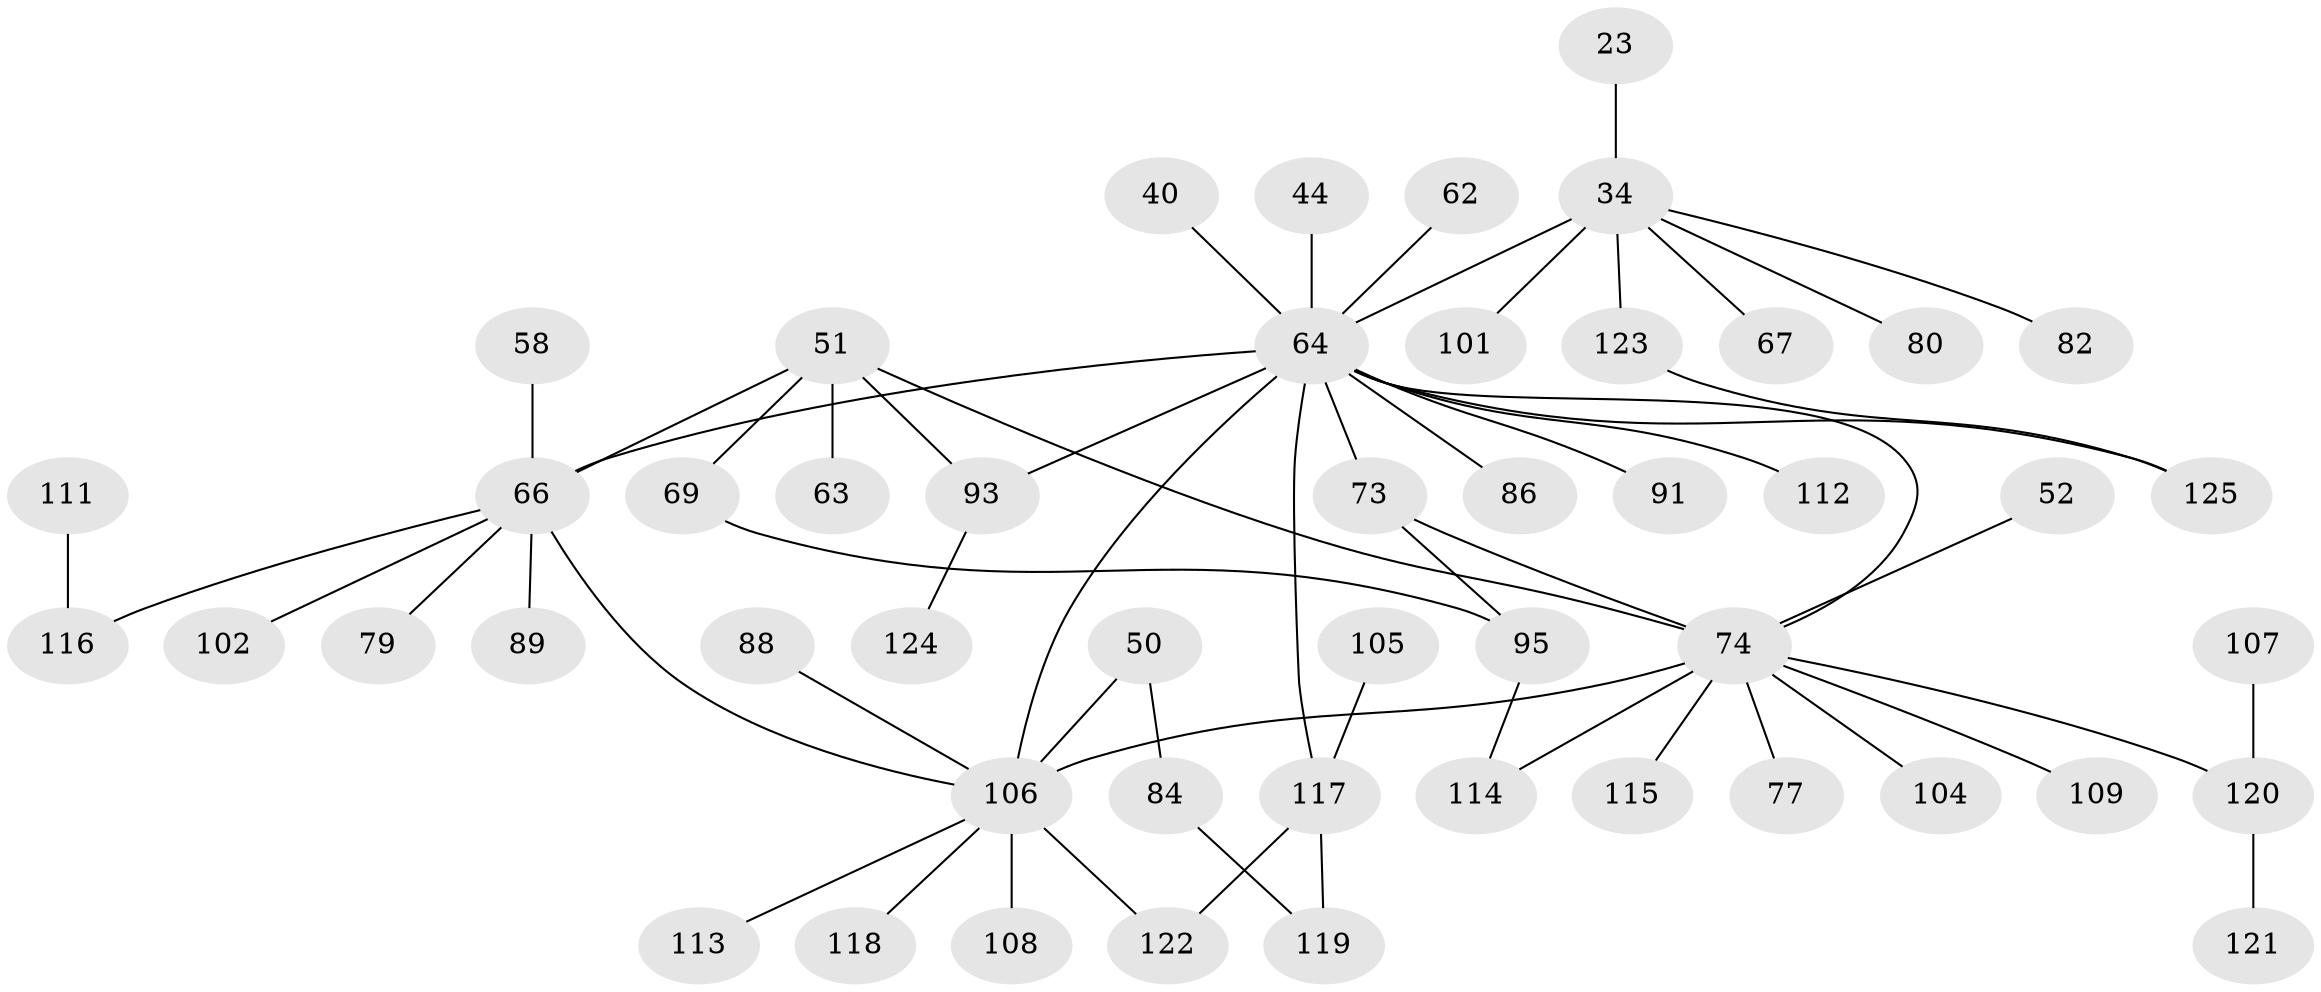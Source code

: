 // original degree distribution, {8: 0.008, 5: 0.072, 6: 0.016, 4: 0.128, 2: 0.272, 3: 0.128, 1: 0.376}
// Generated by graph-tools (version 1.1) at 2025/46/03/04/25 21:46:01]
// undirected, 50 vertices, 59 edges
graph export_dot {
graph [start="1"]
  node [color=gray90,style=filled];
  23;
  34 [super="+4+32"];
  40;
  44;
  50;
  51 [super="+39+12"];
  52;
  58 [super="+48"];
  62;
  63;
  64 [super="+6+20"];
  66 [super="+14+7+27+54"];
  67;
  69;
  73 [super="+29+45"];
  74 [super="+22+43+71"];
  77;
  79;
  80;
  82;
  84 [super="+78"];
  86;
  88;
  89;
  91 [super="+90"];
  93 [super="+13+60+68"];
  95 [super="+49+87"];
  101;
  102;
  104;
  105;
  106 [super="+81+85+103+26+38+94+55+72+97+98+57"];
  107;
  108;
  109;
  111;
  112;
  113;
  114 [super="+100"];
  115;
  116 [super="+36"];
  117 [super="+47+76"];
  118;
  119;
  120 [super="+99"];
  121;
  122 [super="+42"];
  123 [super="+110"];
  124;
  125;
  23 -- 34;
  34 -- 64 [weight=3];
  34 -- 67;
  34 -- 82;
  34 -- 80;
  34 -- 101;
  34 -- 123;
  40 -- 64;
  44 -- 64;
  50 -- 84 [weight=2];
  50 -- 106 [weight=3];
  51 -- 63;
  51 -- 66 [weight=2];
  51 -- 74 [weight=2];
  51 -- 69;
  51 -- 93;
  52 -- 74;
  58 -- 66;
  62 -- 64;
  64 -- 86;
  64 -- 112;
  64 -- 125;
  64 -- 73;
  64 -- 66 [weight=3];
  64 -- 93 [weight=2];
  64 -- 117;
  64 -- 106;
  64 -- 74;
  64 -- 91;
  66 -- 102;
  66 -- 89;
  66 -- 79;
  66 -- 116;
  66 -- 106;
  69 -- 95;
  73 -- 74;
  73 -- 95 [weight=2];
  74 -- 104;
  74 -- 77;
  74 -- 109;
  74 -- 115;
  74 -- 114;
  74 -- 106;
  74 -- 120;
  84 -- 119;
  88 -- 106;
  93 -- 124;
  95 -- 114;
  105 -- 117;
  106 -- 108;
  106 -- 113;
  106 -- 122;
  106 -- 118;
  107 -- 120;
  111 -- 116;
  117 -- 119;
  117 -- 122;
  120 -- 121;
  123 -- 125;
}
